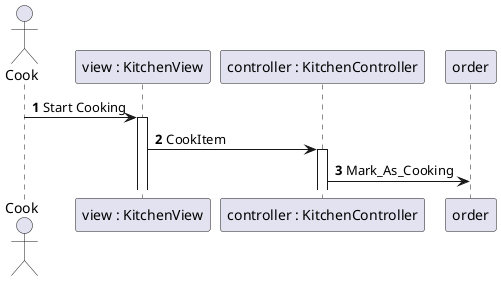 @startuml
'https://plantuml.com/sequence-diagram

autonumber
actor Cook
participant "view : KitchenView" as view
participant "controller : KitchenController" as controller

Cook -> view ++: Start Cooking

view ->controller++: CookItem

controller->order: Mark_As_Cooking


/'
update the button in the kitchen view
update The buttons in the server view


'/






@enduml